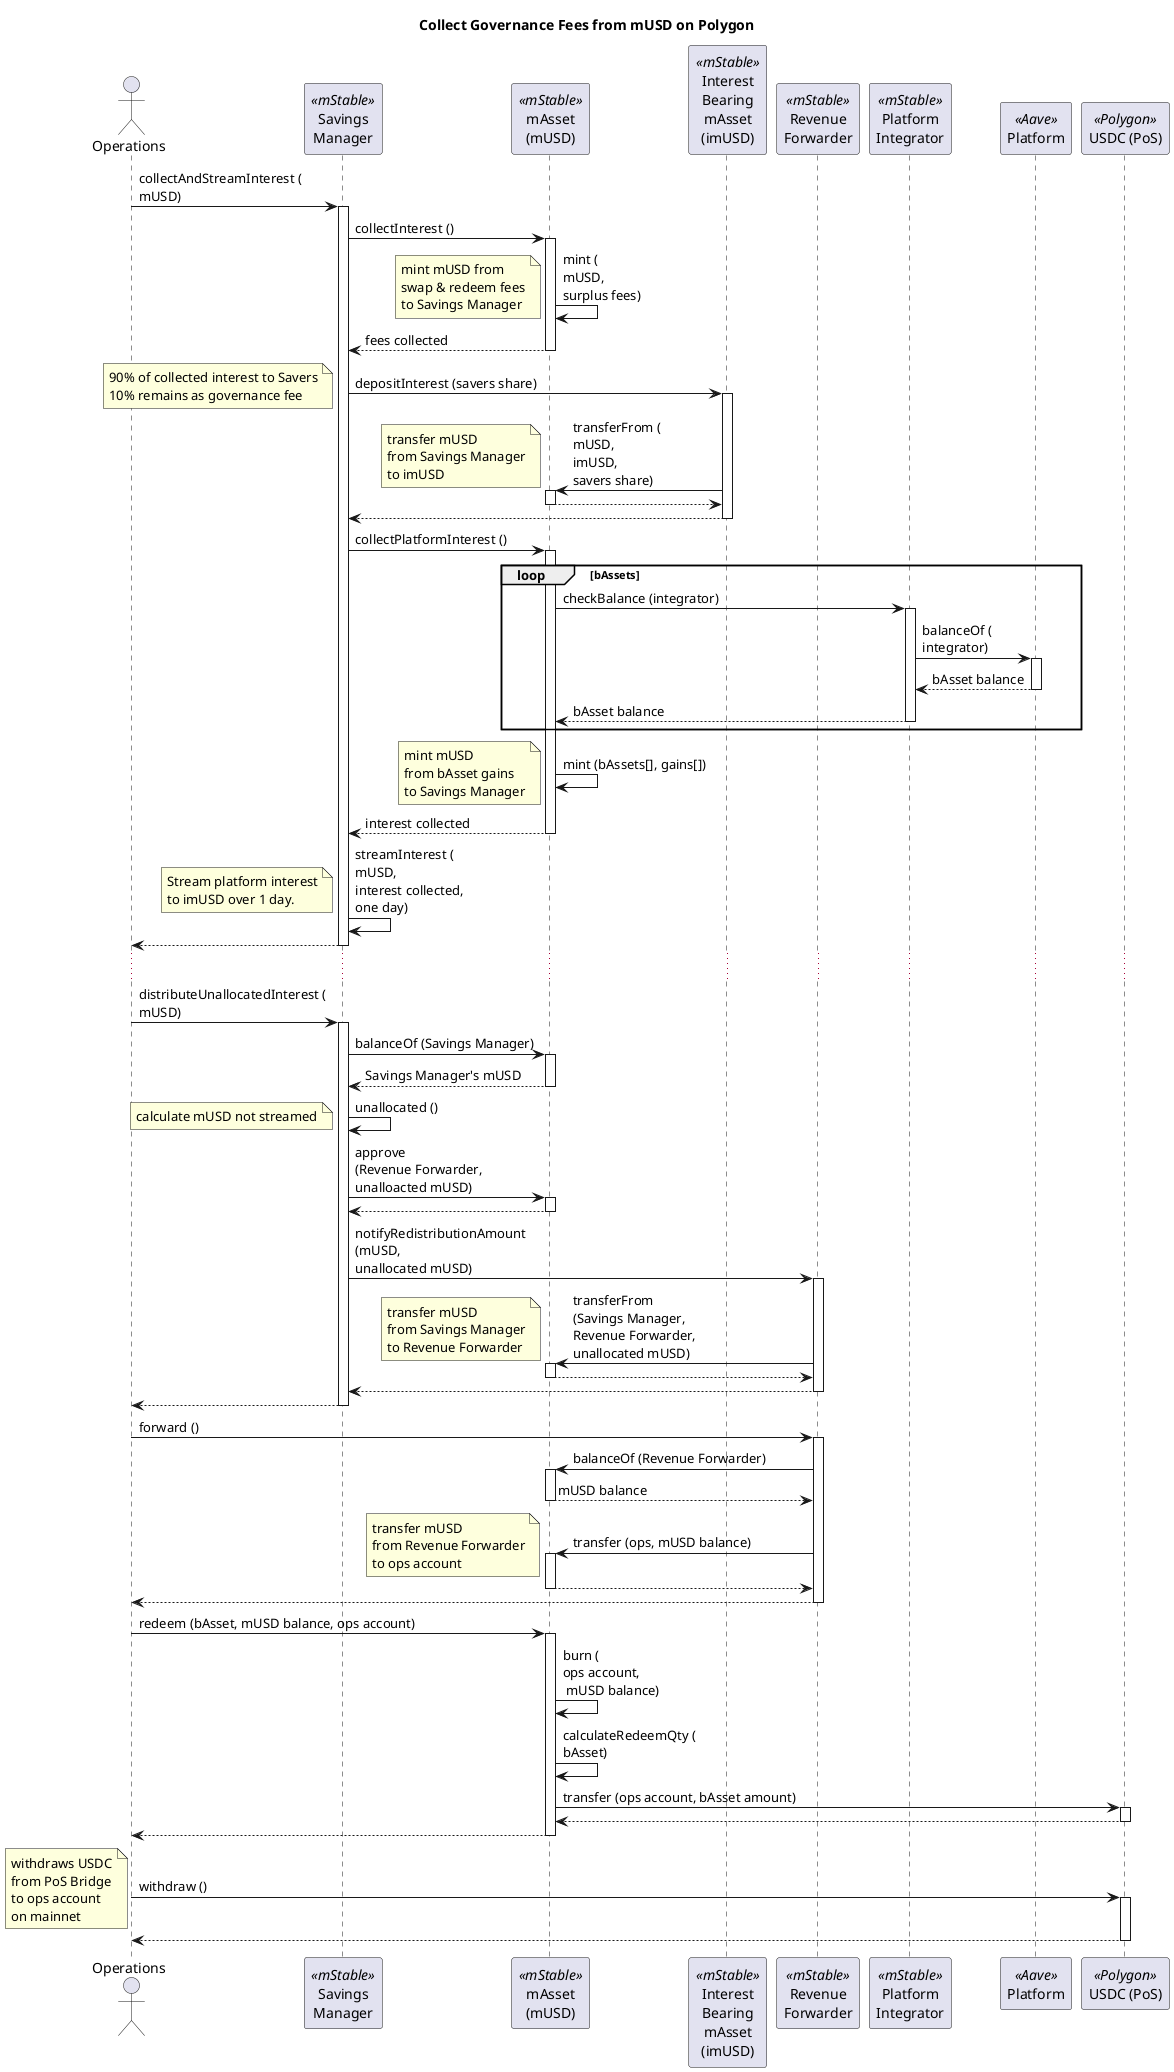 @startuml

title "Collect Governance Fees from mUSD on Polygon"

actor "Operations" as op
participant "Savings\nManager" as sm <<mStable>>
participant "mAsset\n(mUSD)" as musd <<mStable>>
participant "Interest\nBearing\nmAsset\n(imUSD)" as imusd <<mStable>>
participant "Revenue\nForwarder" as rf <<mStable>>
participant "Platform\nIntegrator" as int <<mStable>>
participant "Platform" as p <<Aave>>
participant "USDC (PoS)" as usdc <<Polygon>>

op -> sm : collectAndStreamInterest (\nmUSD)
activate sm
sm -> musd : collectInterest ()
activate musd
musd -> musd : mint (\nmUSD,\nsurplus fees)
note left : mint mUSD from \nswap & redeem fees\nto Savings Manager
return fees collected
sm -> imusd : depositInterest (savers share)
activate imusd
note left : 90% of collected interest to Savers\n10% remains as governance fee
imusd -> musd : transferFrom (\nmUSD,\nimUSD,\nsavers share)
note left : transfer mUSD\nfrom Savings Manager\nto imUSD
activate musd
return
return
sm -> musd : collectPlatformInterest ()
activate musd
loop bAssets
musd -> int : checkBalance (integrator)
activate int
int -> p : balanceOf (\nintegrator)
activate p
return bAsset balance
return bAsset balance
end
musd -> musd : mint (bAssets[], gains[])
note left : mint mUSD\nfrom bAsset gains\nto Savings Manager
return interest collected
sm -> sm : streamInterest (\nmUSD,\ninterest collected,\none day)
note left: Stream platform interest\nto imUSD over 1 day.

return

...

op -> sm : distributeUnallocatedInterest (\nmUSD)
activate sm
sm -> musd : balanceOf (Savings Manager)
activate musd
return Savings Manager's mUSD
sm -> sm : unallocated ()
note left: calculate mUSD not streamed
sm -> musd : approve\n(Revenue Forwarder,\nunalloacted mUSD)
activate musd
return
sm -> rf : notifyRedistributionAmount\n(mUSD,\nunallocated mUSD)
activate rf
rf -> musd : transferFrom\n(Savings Manager,\nRevenue Forwarder,\nunallocated mUSD)
activate musd
note left: transfer mUSD\nfrom Savings Manager\nto Revenue Forwarder
return
return
return

op -> rf : forward ()
activate rf
rf -> musd : balanceOf (Revenue Forwarder)
activate musd
return mUSD balance
rf -> musd : transfer (ops, mUSD balance)
activate musd
note left : transfer mUSD\nfrom Revenue Forwarder\nto ops account
return
return

op -> musd : redeem (bAsset, mUSD balance, ops account)
activate musd
musd -> musd : burn (\nops account,\n mUSD balance)
musd -> musd : calculateRedeemQty (\nbAsset)
musd -> usdc : transfer (ops account, bAsset amount)
activate usdc
return
return

op -> usdc : withdraw ()
activate usdc
note left : withdraws USDC\nfrom PoS Bridge\nto ops account\non mainnet
return

@enduml